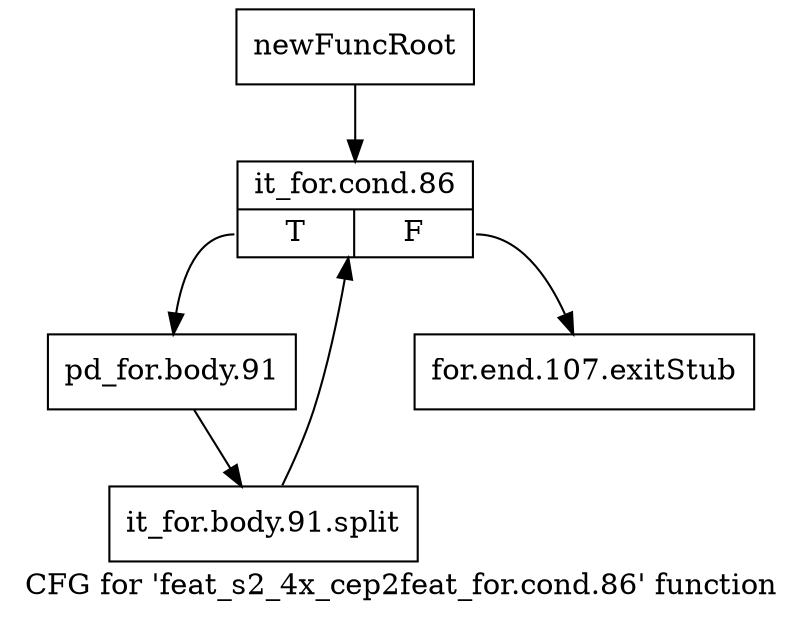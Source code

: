 digraph "CFG for 'feat_s2_4x_cep2feat_for.cond.86' function" {
	label="CFG for 'feat_s2_4x_cep2feat_for.cond.86' function";

	Node0x11dc890 [shape=record,label="{newFuncRoot}"];
	Node0x11dc890 -> Node0x11dcd60;
	Node0x11dc8e0 [shape=record,label="{for.end.107.exitStub}"];
	Node0x11dcd60 [shape=record,label="{it_for.cond.86|{<s0>T|<s1>F}}"];
	Node0x11dcd60:s0 -> Node0x11dcdb0;
	Node0x11dcd60:s1 -> Node0x11dc8e0;
	Node0x11dcdb0 [shape=record,label="{pd_for.body.91}"];
	Node0x11dcdb0 -> Node0x15ad780;
	Node0x15ad780 [shape=record,label="{it_for.body.91.split}"];
	Node0x15ad780 -> Node0x11dcd60;
}
